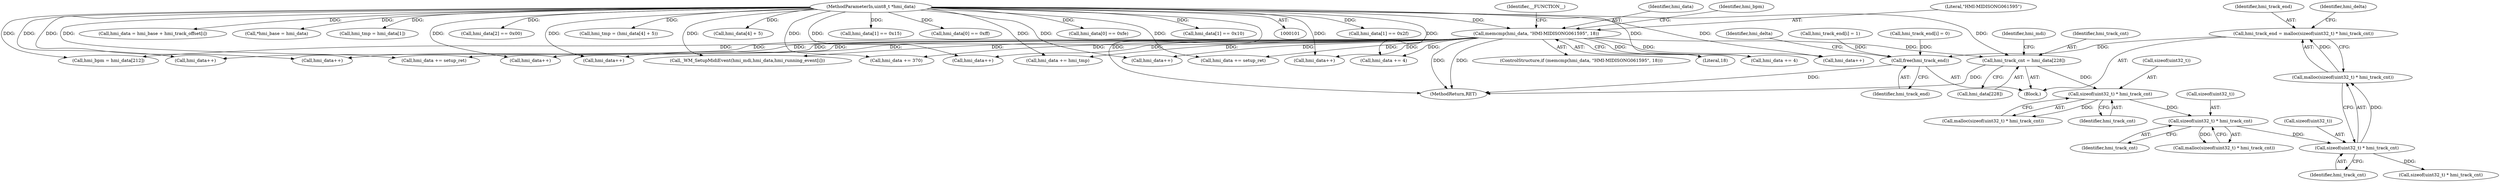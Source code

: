digraph "0_wildmidi_660b513d99bced8783a4a5984ac2f742c74ebbdd@API" {
"1000280" [label="(Call,hmi_track_end = malloc(sizeof(uint32_t) * hmi_track_cnt))"];
"1000282" [label="(Call,malloc(sizeof(uint32_t) * hmi_track_cnt))"];
"1000283" [label="(Call,sizeof(uint32_t) * hmi_track_cnt)"];
"1000276" [label="(Call,sizeof(uint32_t) * hmi_track_cnt)"];
"1000269" [label="(Call,sizeof(uint32_t) * hmi_track_cnt)"];
"1000218" [label="(Call,hmi_track_cnt = hmi_data[228])"];
"1000197" [label="(Call,memcmp(hmi_data, \"HMI-MIDISONG061595\", 18))"];
"1000102" [label="(MethodParameterIn,uint8_t *hmi_data)"];
"1001268" [label="(Call,free(hmi_track_end))"];
"1000283" [label="(Call,sizeof(uint32_t) * hmi_track_cnt)"];
"1000224" [label="(Identifier,hmi_mdi)"];
"1000834" [label="(Call,hmi_data[1] == 0x2f)"];
"1000288" [label="(Identifier,hmi_delta)"];
"1000803" [label="(Call,hmi_data += 4)"];
"1000275" [label="(Call,malloc(sizeof(uint32_t) * hmi_track_cnt))"];
"1000280" [label="(Call,hmi_track_end = malloc(sizeof(uint32_t) * hmi_track_cnt))"];
"1000795" [label="(Call,hmi_data += 4)"];
"1000279" [label="(Identifier,hmi_track_cnt)"];
"1000372" [label="(Call,hmi_data++)"];
"1000537" [label="(Call,hmi_track_end[i] = 0)"];
"1000220" [label="(Call,hmi_data[228])"];
"1000277" [label="(Call,sizeof(uint32_t))"];
"1000218" [label="(Call,hmi_track_cnt = hmi_data[228])"];
"1000200" [label="(Literal,18)"];
"1000210" [label="(Call,hmi_bpm = hmi_data[212])"];
"1000203" [label="(Identifier,__FUNCTION__)"];
"1000286" [label="(Identifier,hmi_track_cnt)"];
"1001114" [label="(Call,hmi_data++)"];
"1001269" [label="(Identifier,hmi_track_end)"];
"1000381" [label="(Call,hmi_data++)"];
"1000198" [label="(Identifier,hmi_data)"];
"1000970" [label="(Call,hmi_data += setup_ret)"];
"1000746" [label="(Call,hmi_data = hmi_base + hmi_track_offset[i])"];
"1000110" [label="(Call,*hmi_base = hmi_data)"];
"1000943" [label="(Call,hmi_tmp = hmi_data[1])"];
"1000269" [label="(Call,sizeof(uint32_t) * hmi_track_cnt)"];
"1000219" [label="(Identifier,hmi_track_cnt)"];
"1000272" [label="(Identifier,hmi_track_cnt)"];
"1001286" [label="(MethodReturn,RET)"];
"1000211" [label="(Identifier,hmi_bpm)"];
"1000839" [label="(Call,hmi_data[2] == 0x00)"];
"1001271" [label="(Identifier,hmi_delta)"];
"1000197" [label="(Call,memcmp(hmi_data, \"HMI-MIDISONG061595\", 18))"];
"1000281" [label="(Identifier,hmi_track_end)"];
"1000363" [label="(Call,hmi_data++)"];
"1000845" [label="(Call,hmi_track_end[i] = 1)"];
"1001268" [label="(Call,free(hmi_track_end))"];
"1000290" [label="(Call,sizeof(uint32_t) * hmi_track_cnt)"];
"1000772" [label="(Call,hmi_tmp = (hmi_data[4] + 5))"];
"1000284" [label="(Call,sizeof(uint32_t))"];
"1001011" [label="(Call,hmi_data++)"];
"1000774" [label="(Call,hmi_data[4] + 5)"];
"1000282" [label="(Call,malloc(sizeof(uint32_t) * hmi_track_cnt))"];
"1000817" [label="(Call,_WM_SetupMidiEvent(hmi_mdi,hmi_data,hmi_running_event[i]))"];
"1000196" [label="(ControlStructure,if (memcmp(hmi_data, \"HMI-MIDISONG061595\", 18)))"];
"1000102" [label="(MethodParameterIn,uint8_t *hmi_data)"];
"1000312" [label="(Call,hmi_data += 370)"];
"1000789" [label="(Call,hmi_data[1] == 0x15)"];
"1000268" [label="(Call,malloc(sizeof(uint32_t) * hmi_track_cnt))"];
"1000828" [label="(Call,hmi_data[0] == 0xff)"];
"1000355" [label="(Call,hmi_data++)"];
"1000779" [label="(Call,hmi_data += hmi_tmp)"];
"1001138" [label="(Call,hmi_data++)"];
"1000270" [label="(Call,sizeof(uint32_t))"];
"1000104" [label="(Block,)"];
"1000199" [label="(Literal,\"HMI-MIDISONG061595\")"];
"1000276" [label="(Call,sizeof(uint32_t) * hmi_track_cnt)"];
"1000759" [label="(Call,hmi_data[0] == 0xfe)"];
"1001084" [label="(Call,hmi_data += setup_ret)"];
"1000766" [label="(Call,hmi_data[1] == 0x10)"];
"1001039" [label="(Call,hmi_data++)"];
"1000280" -> "1000104"  [label="AST: "];
"1000280" -> "1000282"  [label="CFG: "];
"1000281" -> "1000280"  [label="AST: "];
"1000282" -> "1000280"  [label="AST: "];
"1000288" -> "1000280"  [label="CFG: "];
"1000282" -> "1000280"  [label="DDG: "];
"1000280" -> "1001268"  [label="DDG: "];
"1000282" -> "1000283"  [label="CFG: "];
"1000283" -> "1000282"  [label="AST: "];
"1000283" -> "1000282"  [label="DDG: "];
"1000283" -> "1000286"  [label="CFG: "];
"1000284" -> "1000283"  [label="AST: "];
"1000286" -> "1000283"  [label="AST: "];
"1000276" -> "1000283"  [label="DDG: "];
"1000283" -> "1000290"  [label="DDG: "];
"1000276" -> "1000275"  [label="AST: "];
"1000276" -> "1000279"  [label="CFG: "];
"1000277" -> "1000276"  [label="AST: "];
"1000279" -> "1000276"  [label="AST: "];
"1000275" -> "1000276"  [label="CFG: "];
"1000276" -> "1000275"  [label="DDG: "];
"1000269" -> "1000276"  [label="DDG: "];
"1000269" -> "1000268"  [label="AST: "];
"1000269" -> "1000272"  [label="CFG: "];
"1000270" -> "1000269"  [label="AST: "];
"1000272" -> "1000269"  [label="AST: "];
"1000268" -> "1000269"  [label="CFG: "];
"1000269" -> "1000268"  [label="DDG: "];
"1000218" -> "1000269"  [label="DDG: "];
"1000218" -> "1000104"  [label="AST: "];
"1000218" -> "1000220"  [label="CFG: "];
"1000219" -> "1000218"  [label="AST: "];
"1000220" -> "1000218"  [label="AST: "];
"1000224" -> "1000218"  [label="CFG: "];
"1000218" -> "1001286"  [label="DDG: "];
"1000197" -> "1000218"  [label="DDG: "];
"1000102" -> "1000218"  [label="DDG: "];
"1000197" -> "1000196"  [label="AST: "];
"1000197" -> "1000200"  [label="CFG: "];
"1000198" -> "1000197"  [label="AST: "];
"1000199" -> "1000197"  [label="AST: "];
"1000200" -> "1000197"  [label="AST: "];
"1000203" -> "1000197"  [label="CFG: "];
"1000211" -> "1000197"  [label="CFG: "];
"1000197" -> "1001286"  [label="DDG: "];
"1000197" -> "1001286"  [label="DDG: "];
"1000102" -> "1000197"  [label="DDG: "];
"1000197" -> "1000210"  [label="DDG: "];
"1000197" -> "1000312"  [label="DDG: "];
"1000197" -> "1000355"  [label="DDG: "];
"1000197" -> "1000363"  [label="DDG: "];
"1000197" -> "1000372"  [label="DDG: "];
"1000197" -> "1000381"  [label="DDG: "];
"1000197" -> "1000779"  [label="DDG: "];
"1000197" -> "1000795"  [label="DDG: "];
"1000197" -> "1000803"  [label="DDG: "];
"1000197" -> "1000817"  [label="DDG: "];
"1000197" -> "1000970"  [label="DDG: "];
"1000197" -> "1001011"  [label="DDG: "];
"1000197" -> "1001039"  [label="DDG: "];
"1000197" -> "1001084"  [label="DDG: "];
"1000197" -> "1001114"  [label="DDG: "];
"1000197" -> "1001138"  [label="DDG: "];
"1000102" -> "1000101"  [label="AST: "];
"1000102" -> "1001286"  [label="DDG: "];
"1000102" -> "1000110"  [label="DDG: "];
"1000102" -> "1000210"  [label="DDG: "];
"1000102" -> "1000312"  [label="DDG: "];
"1000102" -> "1000355"  [label="DDG: "];
"1000102" -> "1000363"  [label="DDG: "];
"1000102" -> "1000372"  [label="DDG: "];
"1000102" -> "1000381"  [label="DDG: "];
"1000102" -> "1000746"  [label="DDG: "];
"1000102" -> "1000759"  [label="DDG: "];
"1000102" -> "1000766"  [label="DDG: "];
"1000102" -> "1000772"  [label="DDG: "];
"1000102" -> "1000774"  [label="DDG: "];
"1000102" -> "1000779"  [label="DDG: "];
"1000102" -> "1000789"  [label="DDG: "];
"1000102" -> "1000795"  [label="DDG: "];
"1000102" -> "1000803"  [label="DDG: "];
"1000102" -> "1000817"  [label="DDG: "];
"1000102" -> "1000828"  [label="DDG: "];
"1000102" -> "1000834"  [label="DDG: "];
"1000102" -> "1000839"  [label="DDG: "];
"1000102" -> "1000943"  [label="DDG: "];
"1000102" -> "1000970"  [label="DDG: "];
"1000102" -> "1001011"  [label="DDG: "];
"1000102" -> "1001039"  [label="DDG: "];
"1000102" -> "1001084"  [label="DDG: "];
"1000102" -> "1001114"  [label="DDG: "];
"1000102" -> "1001138"  [label="DDG: "];
"1001268" -> "1000104"  [label="AST: "];
"1001268" -> "1001269"  [label="CFG: "];
"1001269" -> "1001268"  [label="AST: "];
"1001271" -> "1001268"  [label="CFG: "];
"1001268" -> "1001286"  [label="DDG: "];
"1000845" -> "1001268"  [label="DDG: "];
"1000537" -> "1001268"  [label="DDG: "];
}
